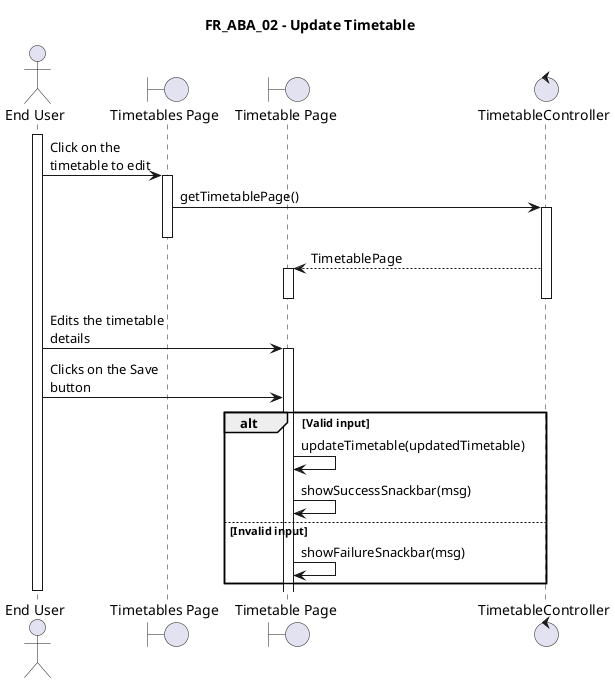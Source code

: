 @startuml FR_ABA_02
title FR_ABA_02 - Update Timetable
skinparam maxMessageSize 125

actor "End User" as eu
boundary "Timetables Page" as fe
boundary "Timetable Page" as fe2
control "TimetableController" as ct
' entity "Timetable" as en
' database "Database" as db

activate eu

eu -> fe ++ : Click on the timetable to edit
fe -> ct ++-- : getTimetablePage()
ct --> fe2 ++-- : TimetablePage
deactivate fe2

eu -> fe2 ++ : Edits the timetable details
eu -> fe2 : Clicks on the Save button


alt Valid input
    fe2 -> fe2 : updateTimetable(updatedTimetable)
    fe2 -> fe2 : showSuccessSnackbar(msg)
else Invalid input
    fe2 -> fe2 : showFailureSnackbar(msg)
end



deactivate eu

@enduml